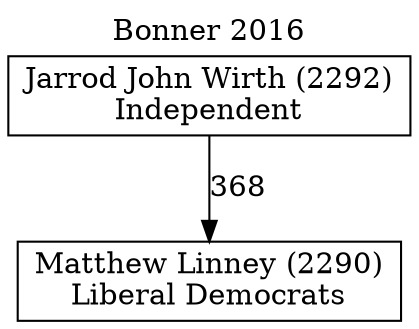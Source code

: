// House preference flow
digraph "Matthew Linney (2290)_Bonner_2016" {
	graph [label="Bonner 2016" labelloc=t mclimit=10]
	node [shape=box]
	"Matthew Linney (2290)" [label="Matthew Linney (2290)
Liberal Democrats"]
	"Jarrod John Wirth (2292)" [label="Jarrod John Wirth (2292)
Independent"]
	"Jarrod John Wirth (2292)" -> "Matthew Linney (2290)" [label=368]
}
